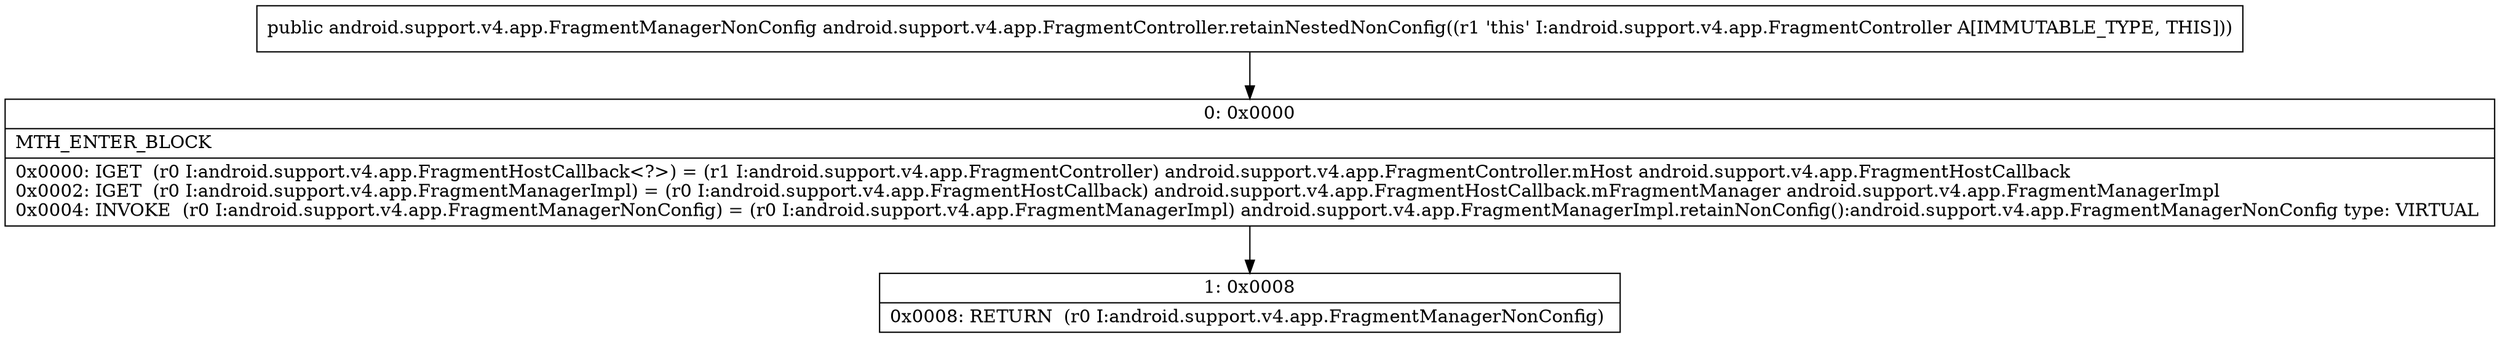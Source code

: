 digraph "CFG forandroid.support.v4.app.FragmentController.retainNestedNonConfig()Landroid\/support\/v4\/app\/FragmentManagerNonConfig;" {
Node_0 [shape=record,label="{0\:\ 0x0000|MTH_ENTER_BLOCK\l|0x0000: IGET  (r0 I:android.support.v4.app.FragmentHostCallback\<?\>) = (r1 I:android.support.v4.app.FragmentController) android.support.v4.app.FragmentController.mHost android.support.v4.app.FragmentHostCallback \l0x0002: IGET  (r0 I:android.support.v4.app.FragmentManagerImpl) = (r0 I:android.support.v4.app.FragmentHostCallback) android.support.v4.app.FragmentHostCallback.mFragmentManager android.support.v4.app.FragmentManagerImpl \l0x0004: INVOKE  (r0 I:android.support.v4.app.FragmentManagerNonConfig) = (r0 I:android.support.v4.app.FragmentManagerImpl) android.support.v4.app.FragmentManagerImpl.retainNonConfig():android.support.v4.app.FragmentManagerNonConfig type: VIRTUAL \l}"];
Node_1 [shape=record,label="{1\:\ 0x0008|0x0008: RETURN  (r0 I:android.support.v4.app.FragmentManagerNonConfig) \l}"];
MethodNode[shape=record,label="{public android.support.v4.app.FragmentManagerNonConfig android.support.v4.app.FragmentController.retainNestedNonConfig((r1 'this' I:android.support.v4.app.FragmentController A[IMMUTABLE_TYPE, THIS])) }"];
MethodNode -> Node_0;
Node_0 -> Node_1;
}

